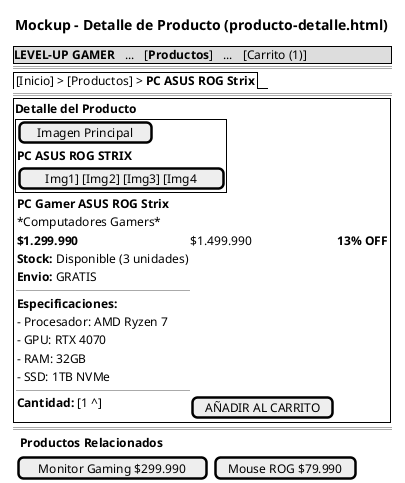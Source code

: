 @startsalt mockup-producto-detalle
title Mockup - Detalle de Producto (producto-detalle.html)

{
  {* **LEVEL-UP GAMER** | ... | [**Productos**] | ... | [Carrito (1)] }
  ==
  {/ [Inicio] > [Productos] > **PC ASUS ROG Strix** }
  ==
  {+
    **Detalle del Producto**
    
    {
      {^
        [Imagen Principal]
        **PC ASUS ROG STRIX**
        
        [Img1] [Img2] [Img3] [Img4]
      }
      |
      {
        **PC Gamer ASUS ROG Strix**
        *Computadores Gamers*
        
        **$1.299.990** | $1.499.990 | **13% OFF**
        
        **Stock:** Disponible (3 unidades)
        **Envio:** GRATIS
        
        --
        
        **Especificaciones:**
        - Procesador: AMD Ryzen 7
        - GPU: RTX 4070
        - RAM: 32GB
        - SSD: 1TB NVMe
        
        --
        
        **Cantidad:** [1 ^] | [AÑADIR AL CARRITO]
      }
    }
  }
  ==
  { . | **Productos Relacionados** | . }
  {
    { [Monitor Gaming $299.990] } | { [Mouse ROG $79.990] }
  }
}

@endsalt